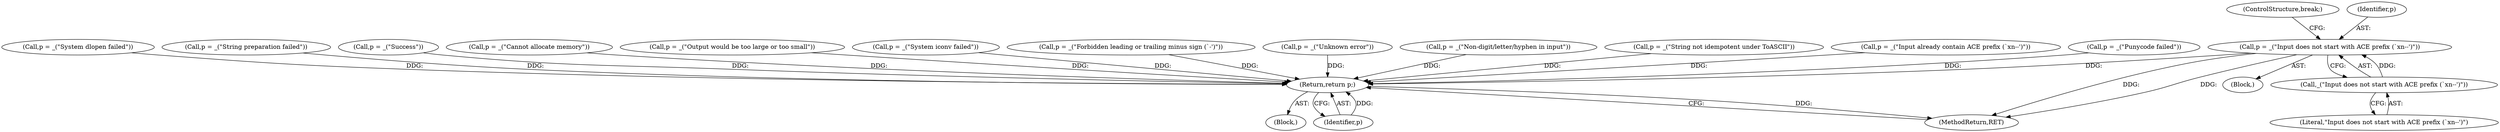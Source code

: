 digraph "0_savannah_2e97c2796581c27213962c77f5a8571a598f9a2e@pointer" {
"1000147" [label="(Call,p = _(\"Input does not start with ACE prefix (`xn--')\"))"];
"1000149" [label="(Call,_(\"Input does not start with ACE prefix (`xn--')\"))"];
"1000188" [label="(Return,return p;)"];
"1000188" [label="(Return,return p;)"];
"1000151" [label="(ControlStructure,break;)"];
"1000177" [label="(Call,p = _(\"System dlopen failed\"))"];
"1000117" [label="(Call,p = _(\"String preparation failed\"))"];
"1000109" [label="(Block,)"];
"1000111" [label="(Call,p = _(\"Success\"))"];
"1000171" [label="(Call,p = _(\"Cannot allocate memory\"))"];
"1000141" [label="(Call,p = _(\"Output would be too large or too small\"))"];
"1000165" [label="(Call,p = _(\"System iconv failed\"))"];
"1000189" [label="(Identifier,p)"];
"1000190" [label="(MethodReturn,RET)"];
"1000148" [label="(Identifier,p)"];
"1000135" [label="(Call,p = _(\"Forbidden leading or trailing minus sign (`-')\"))"];
"1000147" [label="(Call,p = _(\"Input does not start with ACE prefix (`xn--')\"))"];
"1000183" [label="(Call,p = _(\"Unknown error\"))"];
"1000129" [label="(Call,p = _(\"Non-digit/letter/hyphen in input\"))"];
"1000153" [label="(Call,p = _(\"String not idempotent under ToASCII\"))"];
"1000159" [label="(Call,p = _(\"Input already contain ACE prefix (`xn--')\"))"];
"1000102" [label="(Block,)"];
"1000149" [label="(Call,_(\"Input does not start with ACE prefix (`xn--')\"))"];
"1000150" [label="(Literal,\"Input does not start with ACE prefix (`xn--')\")"];
"1000123" [label="(Call,p = _(\"Punycode failed\"))"];
"1000147" -> "1000109"  [label="AST: "];
"1000147" -> "1000149"  [label="CFG: "];
"1000148" -> "1000147"  [label="AST: "];
"1000149" -> "1000147"  [label="AST: "];
"1000151" -> "1000147"  [label="CFG: "];
"1000147" -> "1000190"  [label="DDG: "];
"1000147" -> "1000190"  [label="DDG: "];
"1000149" -> "1000147"  [label="DDG: "];
"1000147" -> "1000188"  [label="DDG: "];
"1000149" -> "1000150"  [label="CFG: "];
"1000150" -> "1000149"  [label="AST: "];
"1000188" -> "1000102"  [label="AST: "];
"1000188" -> "1000189"  [label="CFG: "];
"1000189" -> "1000188"  [label="AST: "];
"1000190" -> "1000188"  [label="CFG: "];
"1000188" -> "1000190"  [label="DDG: "];
"1000189" -> "1000188"  [label="DDG: "];
"1000177" -> "1000188"  [label="DDG: "];
"1000129" -> "1000188"  [label="DDG: "];
"1000159" -> "1000188"  [label="DDG: "];
"1000117" -> "1000188"  [label="DDG: "];
"1000111" -> "1000188"  [label="DDG: "];
"1000153" -> "1000188"  [label="DDG: "];
"1000135" -> "1000188"  [label="DDG: "];
"1000123" -> "1000188"  [label="DDG: "];
"1000171" -> "1000188"  [label="DDG: "];
"1000141" -> "1000188"  [label="DDG: "];
"1000165" -> "1000188"  [label="DDG: "];
"1000183" -> "1000188"  [label="DDG: "];
}
